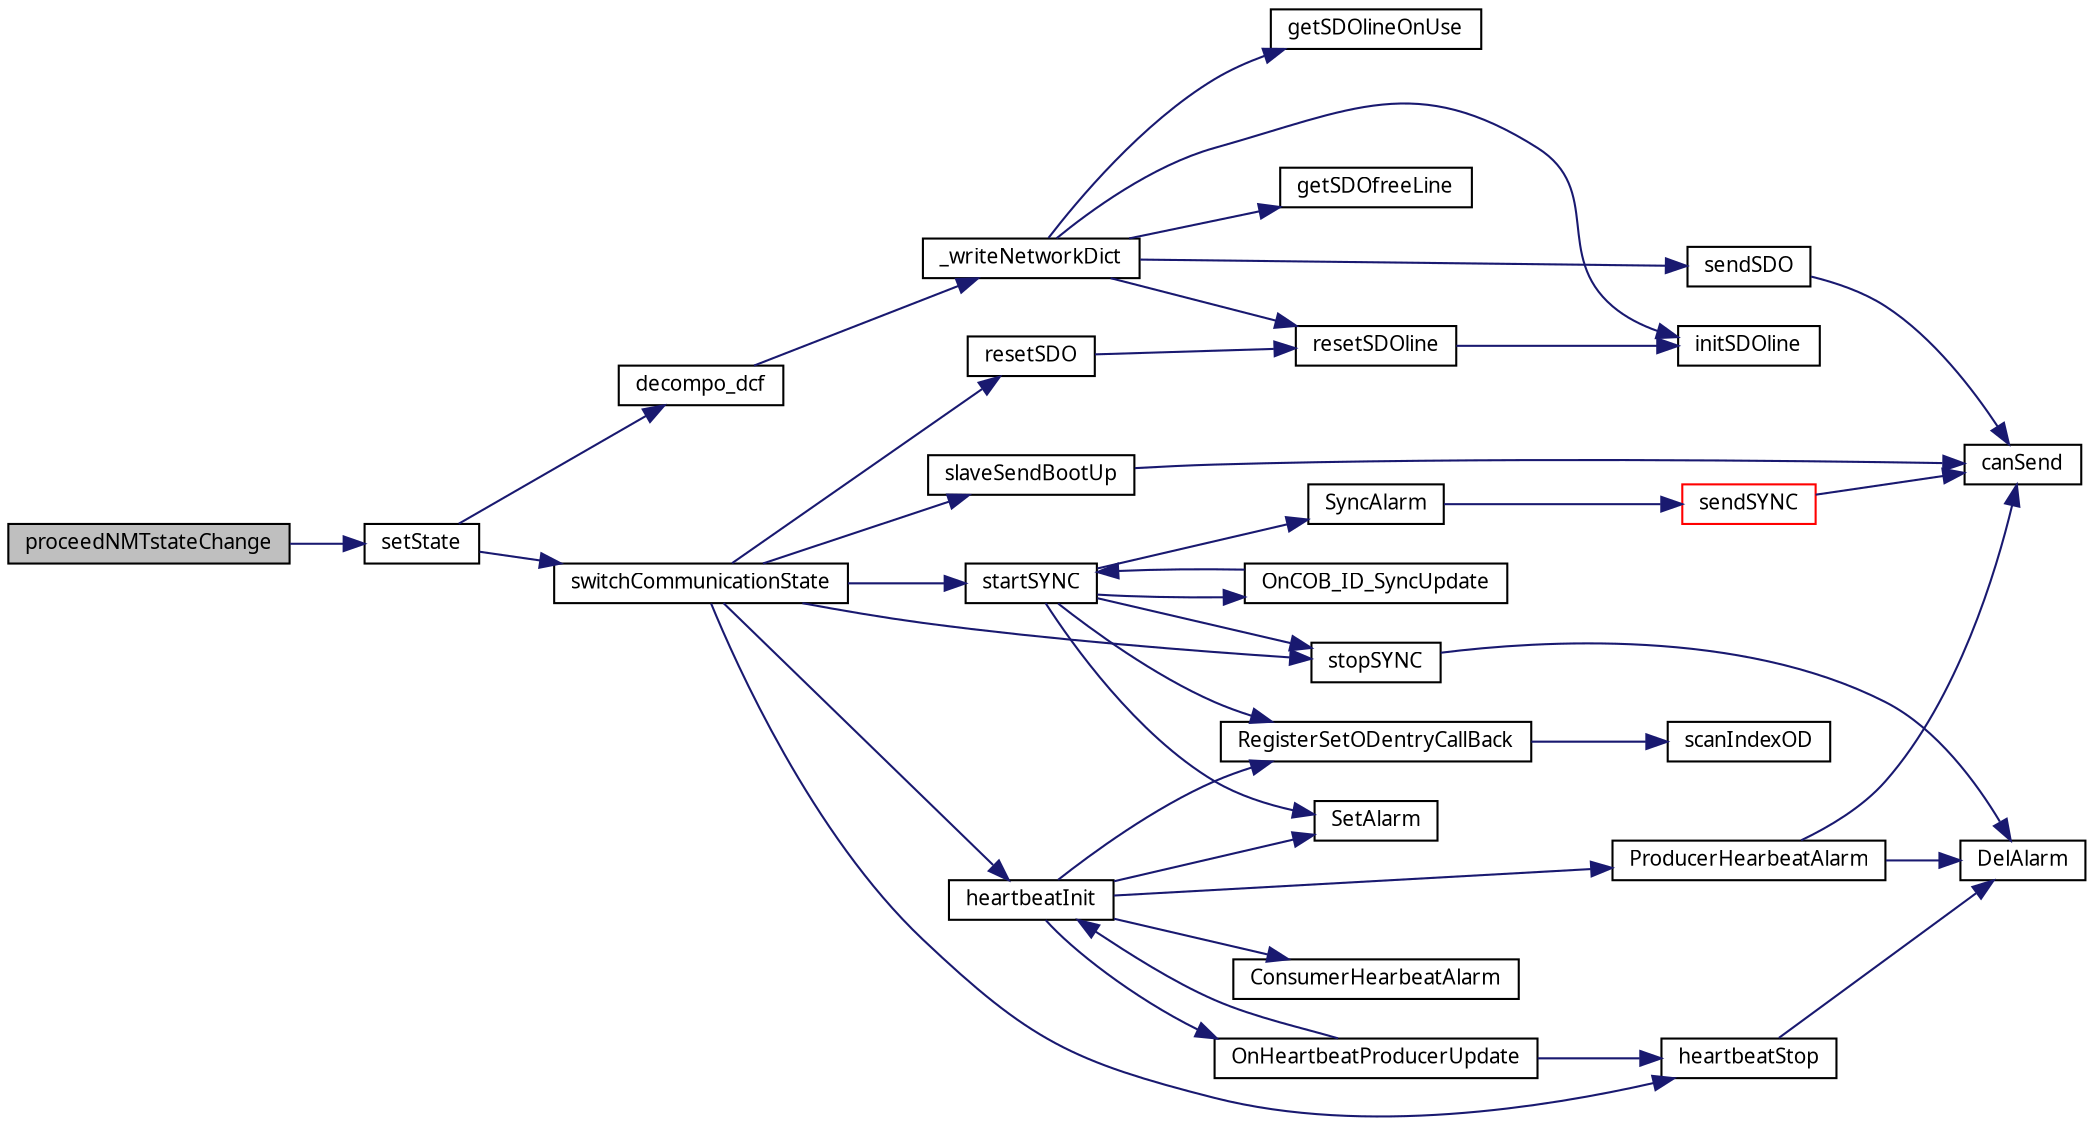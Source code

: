 digraph G
{
  edge [fontname="FreeSans.ttf",fontsize=10,labelfontname="FreeSans.ttf",labelfontsize=10];
  node [fontname="FreeSans.ttf",fontsize=10,shape=record];
  rankdir=LR;
  Node1 [label="proceedNMTstateChange",height=0.2,width=0.4,color="black", fillcolor="grey75", style="filled" fontcolor="black"];
  Node1 -> Node2 [color="midnightblue",fontsize=10,style="solid",fontname="FreeSans.ttf"];
  Node2 [label="setState",height=0.2,width=0.4,color="black", fillcolor="white", style="filled",URL="$states_8c.html#0a5004efd1dedbee82a4f21ec5c44fb5"];
  Node2 -> Node3 [color="midnightblue",fontsize=10,style="solid",fontname="FreeSans.ttf"];
  Node3 [label="decompo_dcf",height=0.2,width=0.4,color="black", fillcolor="white", style="filled",URL="$dcf_8c.html#8452e163e7649968ad6dae1601a5fb0d"];
  Node3 -> Node4 [color="midnightblue",fontsize=10,style="solid",fontname="FreeSans.ttf"];
  Node4 [label="_writeNetworkDict",height=0.2,width=0.4,color="black", fillcolor="white", style="filled",URL="$dcf_8c.html#3c07605ffe3ea197aa36e583ef87a20a"];
  Node4 -> Node5 [color="midnightblue",fontsize=10,style="solid",fontname="FreeSans.ttf"];
  Node5 [label="getSDOfreeLine",height=0.2,width=0.4,color="black", fillcolor="white", style="filled",URL="$sdo_8c.html#58d1f9691977617601beb9e5b4123252"];
  Node4 -> Node6 [color="midnightblue",fontsize=10,style="solid",fontname="FreeSans.ttf"];
  Node6 [label="getSDOlineOnUse",height=0.2,width=0.4,color="black", fillcolor="white", style="filled",URL="$sdo_8c.html#bb0c376b048ab2c6e0524b135b62376f"];
  Node4 -> Node7 [color="midnightblue",fontsize=10,style="solid",fontname="FreeSans.ttf"];
  Node7 [label="initSDOline",height=0.2,width=0.4,color="black", fillcolor="white", style="filled",URL="$sdo_8c.html#b9c873a15f55b29112b5527a6cc6898d"];
  Node4 -> Node8 [color="midnightblue",fontsize=10,style="solid",fontname="FreeSans.ttf"];
  Node8 [label="resetSDOline",height=0.2,width=0.4,color="black", fillcolor="white", style="filled",URL="$sdo_8c.html#42d33be015d4c4c83c73f1f0e588f481"];
  Node8 -> Node7 [color="midnightblue",fontsize=10,style="solid",fontname="FreeSans.ttf"];
  Node4 -> Node9 [color="midnightblue",fontsize=10,style="solid",fontname="FreeSans.ttf"];
  Node9 [label="sendSDO",height=0.2,width=0.4,color="black", fillcolor="white", style="filled",URL="$sdo_8c.html#c6b5d7d1439d537da992a96644a1ca5d"];
  Node9 -> Node10 [color="midnightblue",fontsize=10,style="solid",fontname="FreeSans.ttf"];
  Node10 [label="canSend",height=0.2,width=0.4,color="black", fillcolor="white", style="filled",URL="$canOpenDriver_8c.html#b57b4b3c000e9f61135175495e874977"];
  Node2 -> Node11 [color="midnightblue",fontsize=10,style="solid",fontname="FreeSans.ttf"];
  Node11 [label="switchCommunicationState",height=0.2,width=0.4,color="black", fillcolor="white", style="filled",URL="$states_8c.html#915991eebf7c2ac6c929c6c9cfbd7d03"];
  Node11 -> Node12 [color="midnightblue",fontsize=10,style="solid",fontname="FreeSans.ttf"];
  Node12 [label="heartbeatInit",height=0.2,width=0.4,color="black", fillcolor="white", style="filled",URL="$lifegrd_8c.html#8896f6846e4d020390f6953f3d98aa21"];
  Node12 -> Node13 [color="midnightblue",fontsize=10,style="solid",fontname="FreeSans.ttf"];
  Node13 [label="ConsumerHearbeatAlarm",height=0.2,width=0.4,color="black", fillcolor="white", style="filled",URL="$lifegrd_8c.html#e3cd4656f5b2a37d4b8d364293538198"];
  Node12 -> Node14 [color="midnightblue",fontsize=10,style="solid",fontname="FreeSans.ttf"];
  Node14 [label="OnHeartbeatProducerUpdate",height=0.2,width=0.4,color="black", fillcolor="white", style="filled",URL="$lifegrd_8c.html#098c81fb9326fb2c7b43e88a55ce1368"];
  Node14 -> Node12 [color="midnightblue",fontsize=10,style="solid",fontname="FreeSans.ttf"];
  Node14 -> Node15 [color="midnightblue",fontsize=10,style="solid",fontname="FreeSans.ttf"];
  Node15 [label="heartbeatStop",height=0.2,width=0.4,color="black", fillcolor="white", style="filled",URL="$lifegrd_8c.html#1b73047269c2a02065e12af18c6053c7"];
  Node15 -> Node16 [color="midnightblue",fontsize=10,style="solid",fontname="FreeSans.ttf"];
  Node16 [label="DelAlarm",height=0.2,width=0.4,color="black", fillcolor="white", style="filled",URL="$timer_8c.html#991b3cfaac2f201b14d5530f75985c21"];
  Node12 -> Node17 [color="midnightblue",fontsize=10,style="solid",fontname="FreeSans.ttf"];
  Node17 [label="ProducerHearbeatAlarm",height=0.2,width=0.4,color="black", fillcolor="white", style="filled",URL="$lifegrd_8c.html#626b7d9e527a898682d9122f91454de9"];
  Node17 -> Node10 [color="midnightblue",fontsize=10,style="solid",fontname="FreeSans.ttf"];
  Node17 -> Node16 [color="midnightblue",fontsize=10,style="solid",fontname="FreeSans.ttf"];
  Node12 -> Node18 [color="midnightblue",fontsize=10,style="solid",fontname="FreeSans.ttf"];
  Node18 [label="RegisterSetODentryCallBack",height=0.2,width=0.4,color="black", fillcolor="white", style="filled",URL="$objacces_8c.html#514e7b9c13835a86446b1cd38fa34049"];
  Node18 -> Node19 [color="midnightblue",fontsize=10,style="solid",fontname="FreeSans.ttf"];
  Node19 [label="scanIndexOD",height=0.2,width=0.4,color="black", fillcolor="white", style="filled",URL="$objacces_8c.html#11e9f24840d05a6a622955b51f91af53"];
  Node12 -> Node20 [color="midnightblue",fontsize=10,style="solid",fontname="FreeSans.ttf"];
  Node20 [label="SetAlarm",height=0.2,width=0.4,color="black", fillcolor="white", style="filled",URL="$timer_8c.html#11c2616d78f06ed9144ef662f757b128"];
  Node11 -> Node15 [color="midnightblue",fontsize=10,style="solid",fontname="FreeSans.ttf"];
  Node11 -> Node21 [color="midnightblue",fontsize=10,style="solid",fontname="FreeSans.ttf"];
  Node21 [label="resetSDO",height=0.2,width=0.4,color="black", fillcolor="white", style="filled",URL="$sdo_8c.html#1f4f07eccc4890a11ccf4f632da7740b"];
  Node21 -> Node8 [color="midnightblue",fontsize=10,style="solid",fontname="FreeSans.ttf"];
  Node11 -> Node22 [color="midnightblue",fontsize=10,style="solid",fontname="FreeSans.ttf"];
  Node22 [label="slaveSendBootUp",height=0.2,width=0.4,color="black", fillcolor="white", style="filled",URL="$nmtSlave_8c.html#aced28a97b2c256320dfde3c4b36a7d5"];
  Node22 -> Node10 [color="midnightblue",fontsize=10,style="solid",fontname="FreeSans.ttf"];
  Node11 -> Node23 [color="midnightblue",fontsize=10,style="solid",fontname="FreeSans.ttf"];
  Node23 [label="startSYNC",height=0.2,width=0.4,color="black", fillcolor="white", style="filled",URL="$sync_8c.html#2e0bf669f5b40dfbdda0f12a5ae3631a"];
  Node23 -> Node24 [color="midnightblue",fontsize=10,style="solid",fontname="FreeSans.ttf"];
  Node24 [label="OnCOB_ID_SyncUpdate",height=0.2,width=0.4,color="black", fillcolor="white", style="filled",URL="$sync_8c.html#82595787f641ab85980d83522f1158b0"];
  Node24 -> Node23 [color="midnightblue",fontsize=10,style="solid",fontname="FreeSans.ttf"];
  Node23 -> Node18 [color="midnightblue",fontsize=10,style="solid",fontname="FreeSans.ttf"];
  Node23 -> Node20 [color="midnightblue",fontsize=10,style="solid",fontname="FreeSans.ttf"];
  Node23 -> Node25 [color="midnightblue",fontsize=10,style="solid",fontname="FreeSans.ttf"];
  Node25 [label="stopSYNC",height=0.2,width=0.4,color="black", fillcolor="white", style="filled",URL="$sync_8c.html#41c47dbd59d22bf9bab6cd288cf27164"];
  Node25 -> Node16 [color="midnightblue",fontsize=10,style="solid",fontname="FreeSans.ttf"];
  Node23 -> Node26 [color="midnightblue",fontsize=10,style="solid",fontname="FreeSans.ttf"];
  Node26 [label="SyncAlarm",height=0.2,width=0.4,color="black", fillcolor="white", style="filled",URL="$sync_8c.html#bbcce7b549414c7bc1aa72fa66258b45"];
  Node26 -> Node27 [color="midnightblue",fontsize=10,style="solid",fontname="FreeSans.ttf"];
  Node27 [label="sendSYNC",height=0.2,width=0.4,color="red", fillcolor="white", style="filled",URL="$sync_8c.html#0bcc501eb14c12365ffbaa3453905b50"];
  Node27 -> Node10 [color="midnightblue",fontsize=10,style="solid",fontname="FreeSans.ttf"];
  Node11 -> Node25 [color="midnightblue",fontsize=10,style="solid",fontname="FreeSans.ttf"];
}
